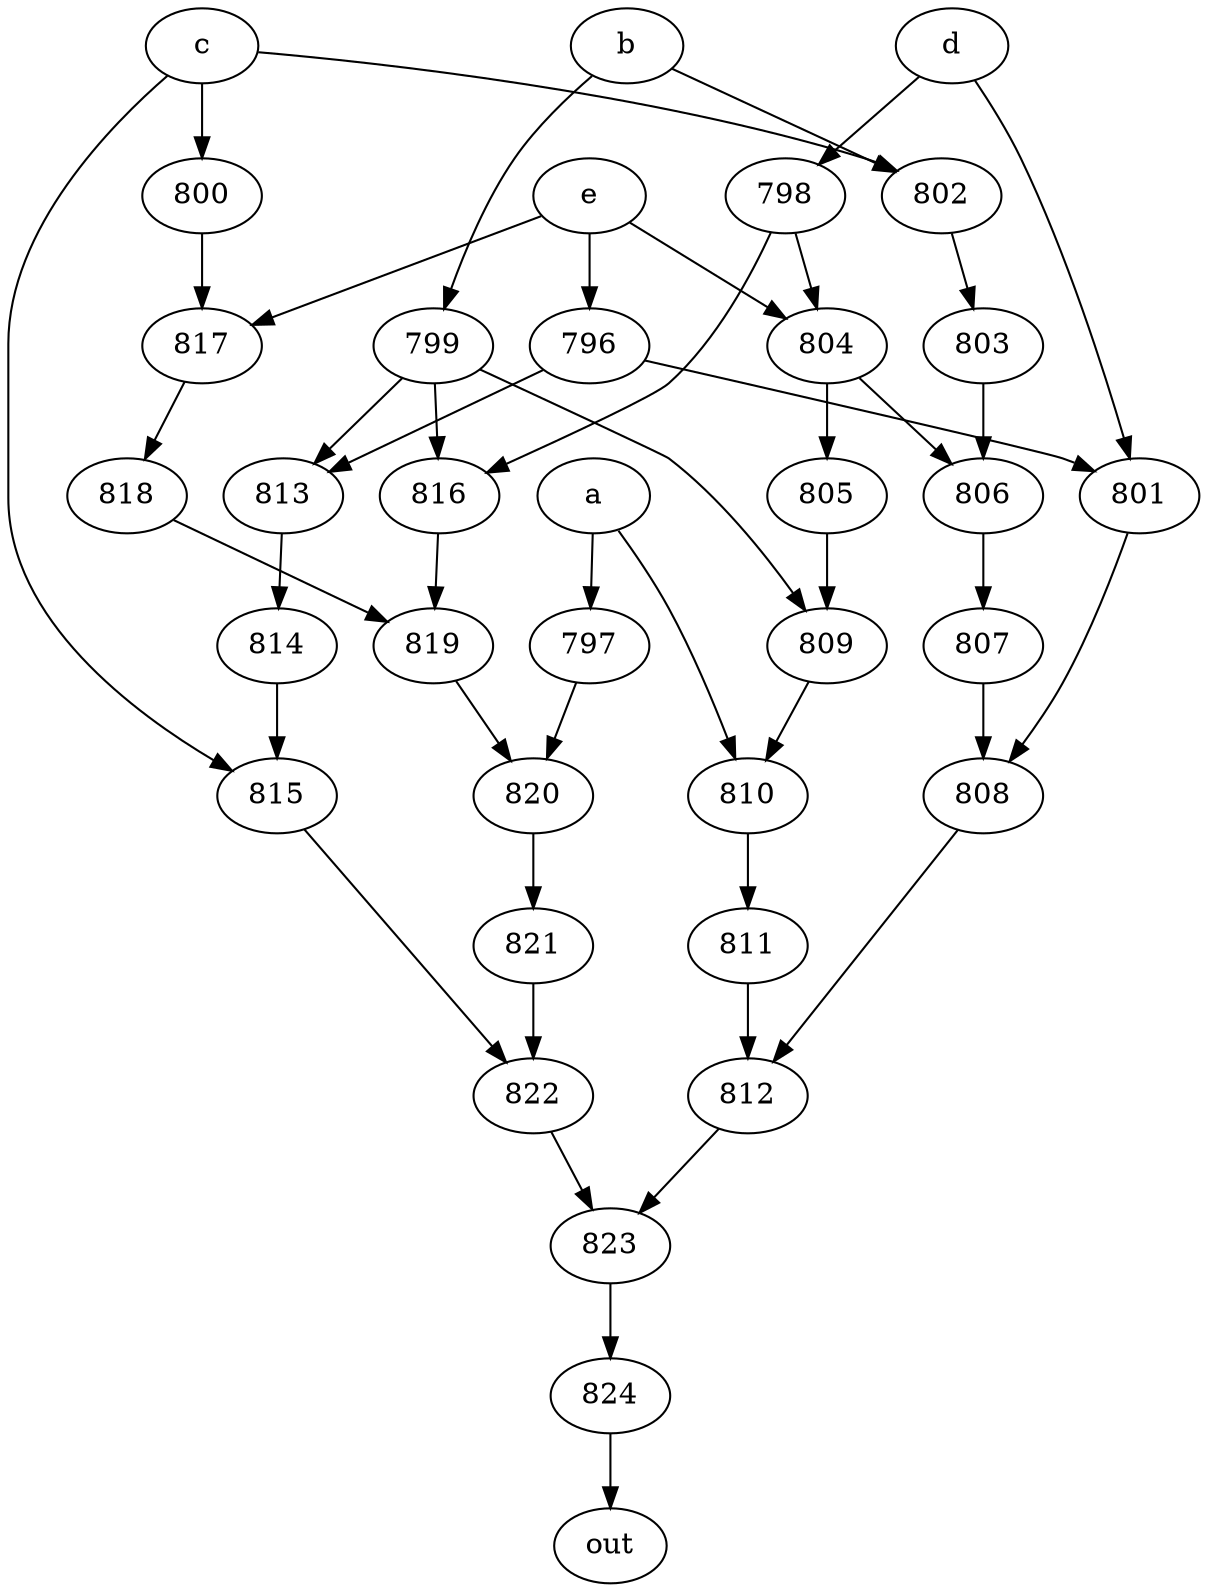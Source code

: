 strict digraph "" {
	824 -> out;
	a -> 797;
	a -> 810;
	797 -> 820;
	810 -> 811;
	820 -> 821;
	811 -> 812;
	b -> 799;
	b -> 802;
	799 -> 809;
	799 -> 813;
	799 -> 816;
	802 -> 803;
	809 -> 810;
	813 -> 814;
	816 -> 819;
	803 -> 806;
	c -> 802;
	c -> 800;
	c -> 815;
	800 -> 817;
	815 -> 822;
	817 -> 818;
	822 -> 823;
	d -> 798;
	d -> 801;
	798 -> 816;
	798 -> 804;
	801 -> 808;
	804 -> 805;
	804 -> 806;
	808 -> 812;
	e -> 817;
	e -> 804;
	e -> 796;
	796 -> 813;
	796 -> 801;
	805 -> 809;
	806 -> 807;
	818 -> 819;
	814 -> 815;
	821 -> 822;
	819 -> 820;
	812 -> 823;
	807 -> 808;
	823 -> 824;
}
